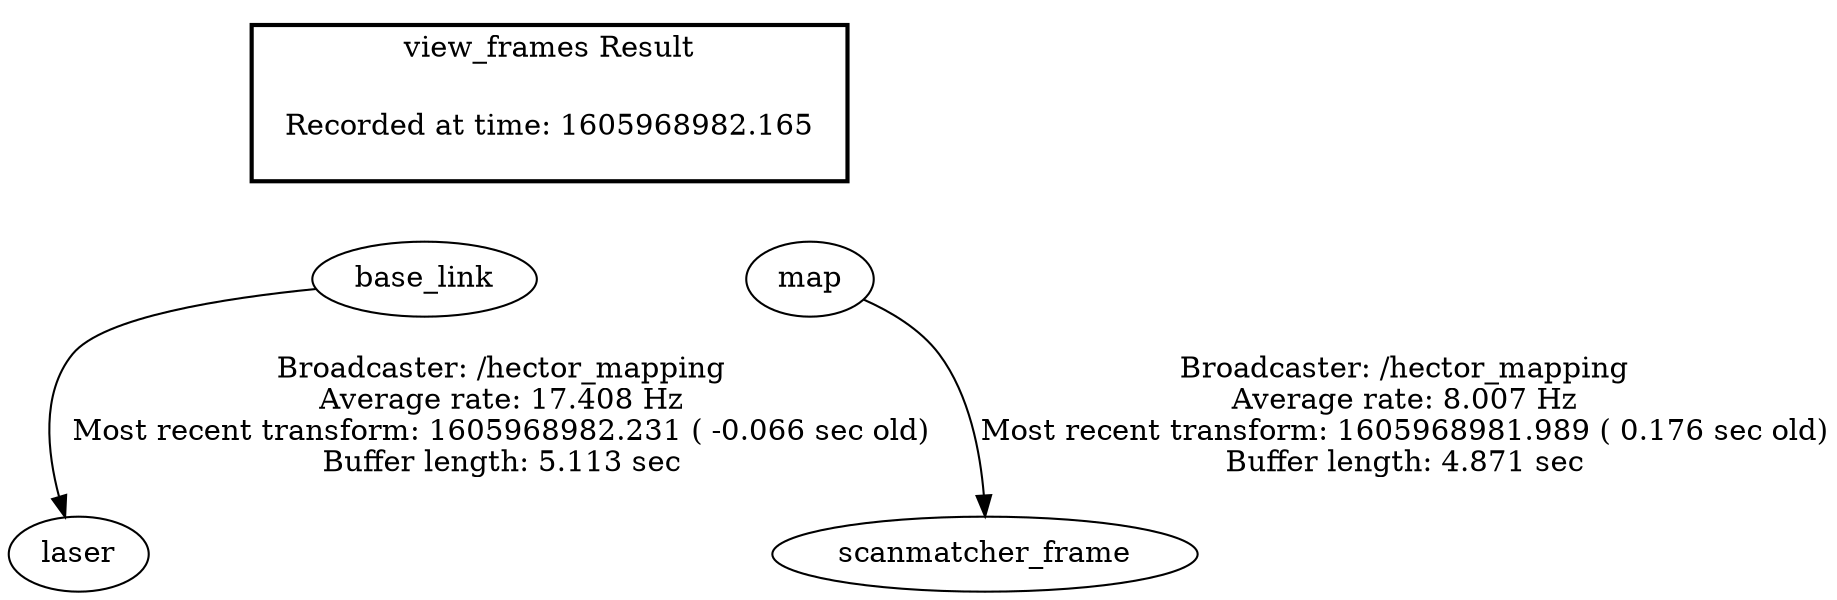 digraph G {
"base_link" -> "laser"[label="Broadcaster: /hector_mapping\nAverage rate: 17.408 Hz\nMost recent transform: 1605968982.231 ( -0.066 sec old)\nBuffer length: 5.113 sec\n"];
"map" -> "scanmatcher_frame"[label="Broadcaster: /hector_mapping\nAverage rate: 8.007 Hz\nMost recent transform: 1605968981.989 ( 0.176 sec old)\nBuffer length: 4.871 sec\n"];
edge [style=invis];
 subgraph cluster_legend { style=bold; color=black; label ="view_frames Result";
"Recorded at time: 1605968982.165"[ shape=plaintext ] ;
 }->"base_link";
edge [style=invis];
 subgraph cluster_legend { style=bold; color=black; label ="view_frames Result";
"Recorded at time: 1605968982.165"[ shape=plaintext ] ;
 }->"map";
}